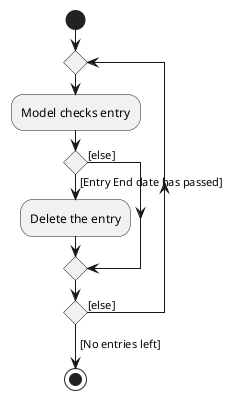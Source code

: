@startuml

start

repeat
  :Model checks entry;
    if () then ([Entry End date has passed])
        :Delete the entry;
    else ([else])
    endif
repeat while () is ([else])
->[No entries left];
stop
@enduml
